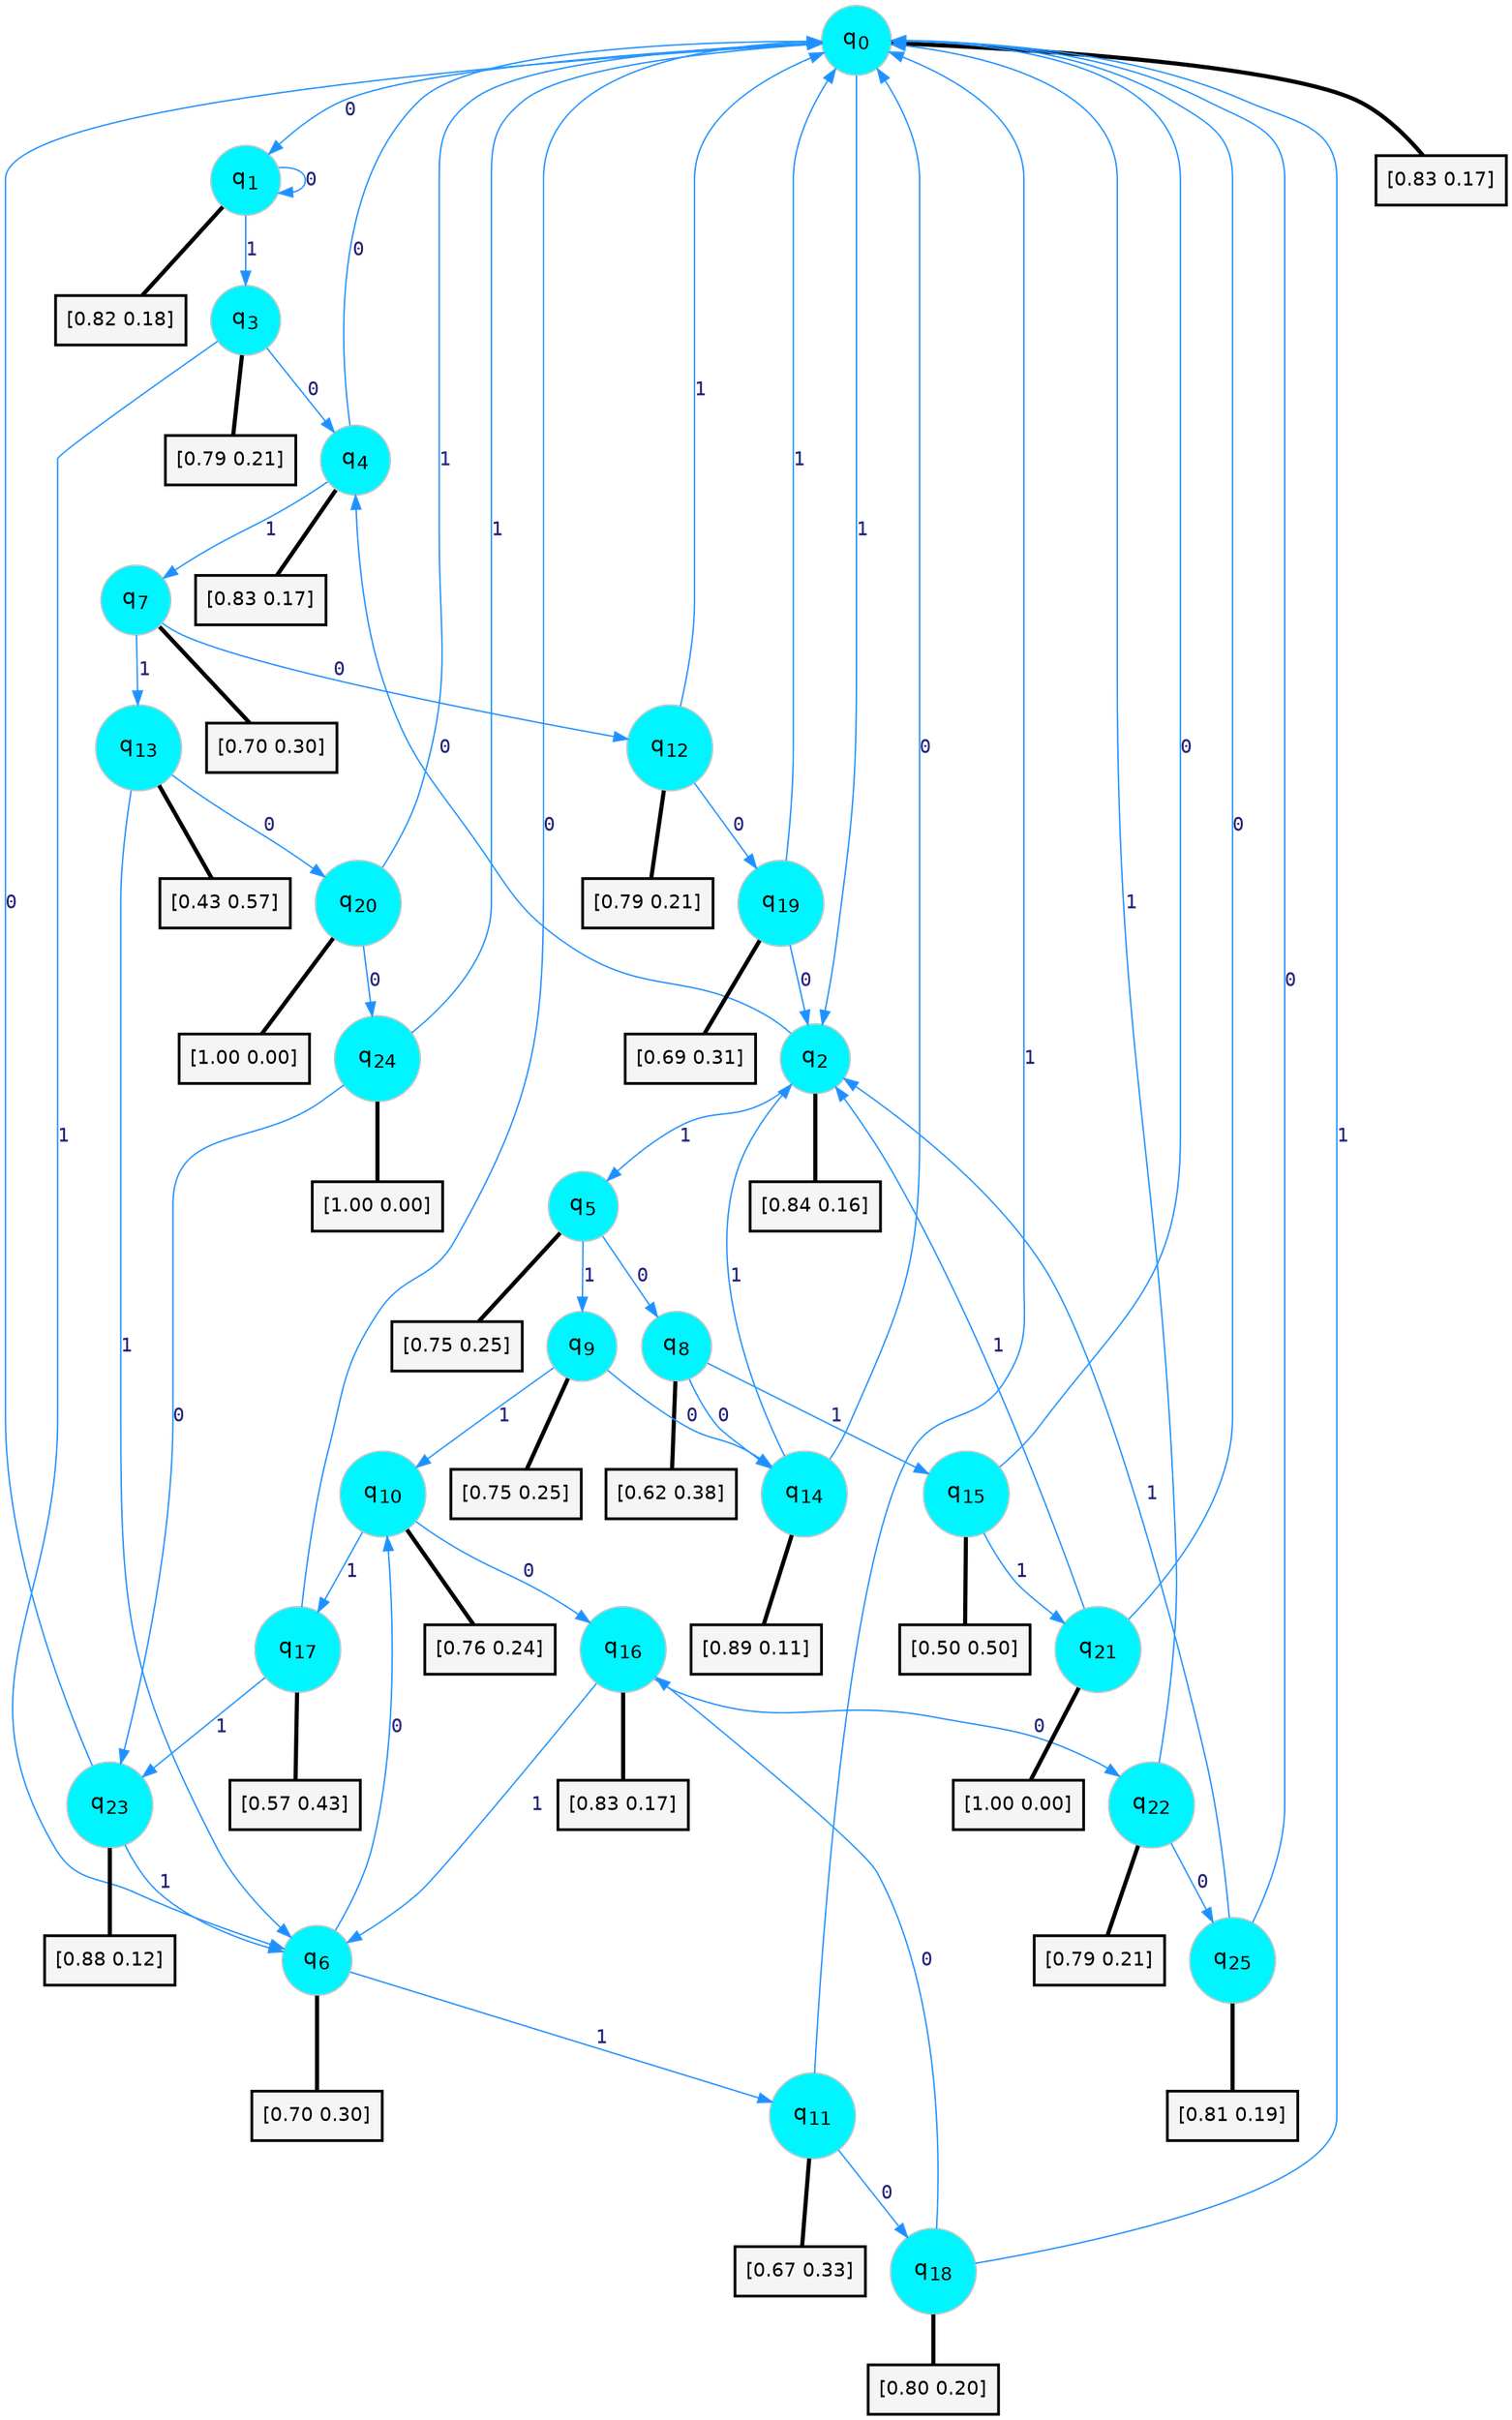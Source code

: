 digraph G {
graph [
bgcolor=transparent, dpi=300, rankdir=TD, size="40,25"];
node [
color=gray, fillcolor=turquoise1, fontcolor=black, fontname=Helvetica, fontsize=16, fontweight=bold, shape=circle, style=filled];
edge [
arrowsize=1, color=dodgerblue1, fontcolor=midnightblue, fontname=courier, fontweight=bold, penwidth=1, style=solid, weight=20];
0[label=<q<SUB>0</SUB>>];
1[label=<q<SUB>1</SUB>>];
2[label=<q<SUB>2</SUB>>];
3[label=<q<SUB>3</SUB>>];
4[label=<q<SUB>4</SUB>>];
5[label=<q<SUB>5</SUB>>];
6[label=<q<SUB>6</SUB>>];
7[label=<q<SUB>7</SUB>>];
8[label=<q<SUB>8</SUB>>];
9[label=<q<SUB>9</SUB>>];
10[label=<q<SUB>10</SUB>>];
11[label=<q<SUB>11</SUB>>];
12[label=<q<SUB>12</SUB>>];
13[label=<q<SUB>13</SUB>>];
14[label=<q<SUB>14</SUB>>];
15[label=<q<SUB>15</SUB>>];
16[label=<q<SUB>16</SUB>>];
17[label=<q<SUB>17</SUB>>];
18[label=<q<SUB>18</SUB>>];
19[label=<q<SUB>19</SUB>>];
20[label=<q<SUB>20</SUB>>];
21[label=<q<SUB>21</SUB>>];
22[label=<q<SUB>22</SUB>>];
23[label=<q<SUB>23</SUB>>];
24[label=<q<SUB>24</SUB>>];
25[label=<q<SUB>25</SUB>>];
26[label="[0.83 0.17]", shape=box,fontcolor=black, fontname=Helvetica, fontsize=14, penwidth=2, fillcolor=whitesmoke,color=black];
27[label="[0.82 0.18]", shape=box,fontcolor=black, fontname=Helvetica, fontsize=14, penwidth=2, fillcolor=whitesmoke,color=black];
28[label="[0.84 0.16]", shape=box,fontcolor=black, fontname=Helvetica, fontsize=14, penwidth=2, fillcolor=whitesmoke,color=black];
29[label="[0.79 0.21]", shape=box,fontcolor=black, fontname=Helvetica, fontsize=14, penwidth=2, fillcolor=whitesmoke,color=black];
30[label="[0.83 0.17]", shape=box,fontcolor=black, fontname=Helvetica, fontsize=14, penwidth=2, fillcolor=whitesmoke,color=black];
31[label="[0.75 0.25]", shape=box,fontcolor=black, fontname=Helvetica, fontsize=14, penwidth=2, fillcolor=whitesmoke,color=black];
32[label="[0.70 0.30]", shape=box,fontcolor=black, fontname=Helvetica, fontsize=14, penwidth=2, fillcolor=whitesmoke,color=black];
33[label="[0.70 0.30]", shape=box,fontcolor=black, fontname=Helvetica, fontsize=14, penwidth=2, fillcolor=whitesmoke,color=black];
34[label="[0.62 0.38]", shape=box,fontcolor=black, fontname=Helvetica, fontsize=14, penwidth=2, fillcolor=whitesmoke,color=black];
35[label="[0.75 0.25]", shape=box,fontcolor=black, fontname=Helvetica, fontsize=14, penwidth=2, fillcolor=whitesmoke,color=black];
36[label="[0.76 0.24]", shape=box,fontcolor=black, fontname=Helvetica, fontsize=14, penwidth=2, fillcolor=whitesmoke,color=black];
37[label="[0.67 0.33]", shape=box,fontcolor=black, fontname=Helvetica, fontsize=14, penwidth=2, fillcolor=whitesmoke,color=black];
38[label="[0.79 0.21]", shape=box,fontcolor=black, fontname=Helvetica, fontsize=14, penwidth=2, fillcolor=whitesmoke,color=black];
39[label="[0.43 0.57]", shape=box,fontcolor=black, fontname=Helvetica, fontsize=14, penwidth=2, fillcolor=whitesmoke,color=black];
40[label="[0.89 0.11]", shape=box,fontcolor=black, fontname=Helvetica, fontsize=14, penwidth=2, fillcolor=whitesmoke,color=black];
41[label="[0.50 0.50]", shape=box,fontcolor=black, fontname=Helvetica, fontsize=14, penwidth=2, fillcolor=whitesmoke,color=black];
42[label="[0.83 0.17]", shape=box,fontcolor=black, fontname=Helvetica, fontsize=14, penwidth=2, fillcolor=whitesmoke,color=black];
43[label="[0.57 0.43]", shape=box,fontcolor=black, fontname=Helvetica, fontsize=14, penwidth=2, fillcolor=whitesmoke,color=black];
44[label="[0.80 0.20]", shape=box,fontcolor=black, fontname=Helvetica, fontsize=14, penwidth=2, fillcolor=whitesmoke,color=black];
45[label="[0.69 0.31]", shape=box,fontcolor=black, fontname=Helvetica, fontsize=14, penwidth=2, fillcolor=whitesmoke,color=black];
46[label="[1.00 0.00]", shape=box,fontcolor=black, fontname=Helvetica, fontsize=14, penwidth=2, fillcolor=whitesmoke,color=black];
47[label="[1.00 0.00]", shape=box,fontcolor=black, fontname=Helvetica, fontsize=14, penwidth=2, fillcolor=whitesmoke,color=black];
48[label="[0.79 0.21]", shape=box,fontcolor=black, fontname=Helvetica, fontsize=14, penwidth=2, fillcolor=whitesmoke,color=black];
49[label="[0.88 0.12]", shape=box,fontcolor=black, fontname=Helvetica, fontsize=14, penwidth=2, fillcolor=whitesmoke,color=black];
50[label="[1.00 0.00]", shape=box,fontcolor=black, fontname=Helvetica, fontsize=14, penwidth=2, fillcolor=whitesmoke,color=black];
51[label="[0.81 0.19]", shape=box,fontcolor=black, fontname=Helvetica, fontsize=14, penwidth=2, fillcolor=whitesmoke,color=black];
0->1 [label=0];
0->2 [label=1];
0->26 [arrowhead=none, penwidth=3,color=black];
1->1 [label=0];
1->3 [label=1];
1->27 [arrowhead=none, penwidth=3,color=black];
2->4 [label=0];
2->5 [label=1];
2->28 [arrowhead=none, penwidth=3,color=black];
3->4 [label=0];
3->6 [label=1];
3->29 [arrowhead=none, penwidth=3,color=black];
4->0 [label=0];
4->7 [label=1];
4->30 [arrowhead=none, penwidth=3,color=black];
5->8 [label=0];
5->9 [label=1];
5->31 [arrowhead=none, penwidth=3,color=black];
6->10 [label=0];
6->11 [label=1];
6->32 [arrowhead=none, penwidth=3,color=black];
7->12 [label=0];
7->13 [label=1];
7->33 [arrowhead=none, penwidth=3,color=black];
8->14 [label=0];
8->15 [label=1];
8->34 [arrowhead=none, penwidth=3,color=black];
9->14 [label=0];
9->10 [label=1];
9->35 [arrowhead=none, penwidth=3,color=black];
10->16 [label=0];
10->17 [label=1];
10->36 [arrowhead=none, penwidth=3,color=black];
11->18 [label=0];
11->0 [label=1];
11->37 [arrowhead=none, penwidth=3,color=black];
12->19 [label=0];
12->0 [label=1];
12->38 [arrowhead=none, penwidth=3,color=black];
13->20 [label=0];
13->6 [label=1];
13->39 [arrowhead=none, penwidth=3,color=black];
14->0 [label=0];
14->2 [label=1];
14->40 [arrowhead=none, penwidth=3,color=black];
15->0 [label=0];
15->21 [label=1];
15->41 [arrowhead=none, penwidth=3,color=black];
16->22 [label=0];
16->6 [label=1];
16->42 [arrowhead=none, penwidth=3,color=black];
17->0 [label=0];
17->23 [label=1];
17->43 [arrowhead=none, penwidth=3,color=black];
18->16 [label=0];
18->0 [label=1];
18->44 [arrowhead=none, penwidth=3,color=black];
19->2 [label=0];
19->0 [label=1];
19->45 [arrowhead=none, penwidth=3,color=black];
20->24 [label=0];
20->0 [label=1];
20->46 [arrowhead=none, penwidth=3,color=black];
21->0 [label=0];
21->2 [label=1];
21->47 [arrowhead=none, penwidth=3,color=black];
22->25 [label=0];
22->0 [label=1];
22->48 [arrowhead=none, penwidth=3,color=black];
23->0 [label=0];
23->6 [label=1];
23->49 [arrowhead=none, penwidth=3,color=black];
24->23 [label=0];
24->0 [label=1];
24->50 [arrowhead=none, penwidth=3,color=black];
25->0 [label=0];
25->2 [label=1];
25->51 [arrowhead=none, penwidth=3,color=black];
}

